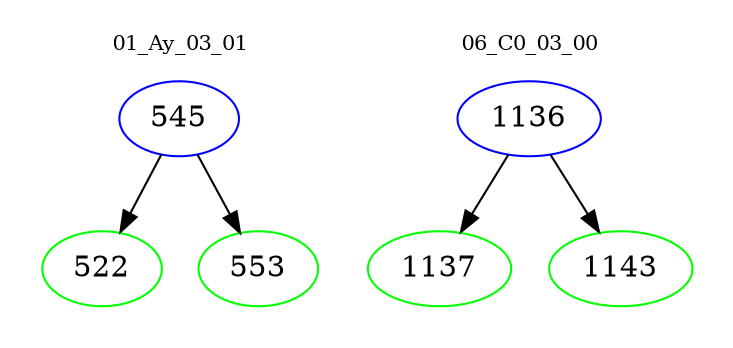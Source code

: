 digraph{
subgraph cluster_0 {
color = white
label = "01_Ay_03_01";
fontsize=10;
T0_545 [label="545", color="blue"]
T0_545 -> T0_522 [color="black"]
T0_522 [label="522", color="green"]
T0_545 -> T0_553 [color="black"]
T0_553 [label="553", color="green"]
}
subgraph cluster_1 {
color = white
label = "06_C0_03_00";
fontsize=10;
T1_1136 [label="1136", color="blue"]
T1_1136 -> T1_1137 [color="black"]
T1_1137 [label="1137", color="green"]
T1_1136 -> T1_1143 [color="black"]
T1_1143 [label="1143", color="green"]
}
}
